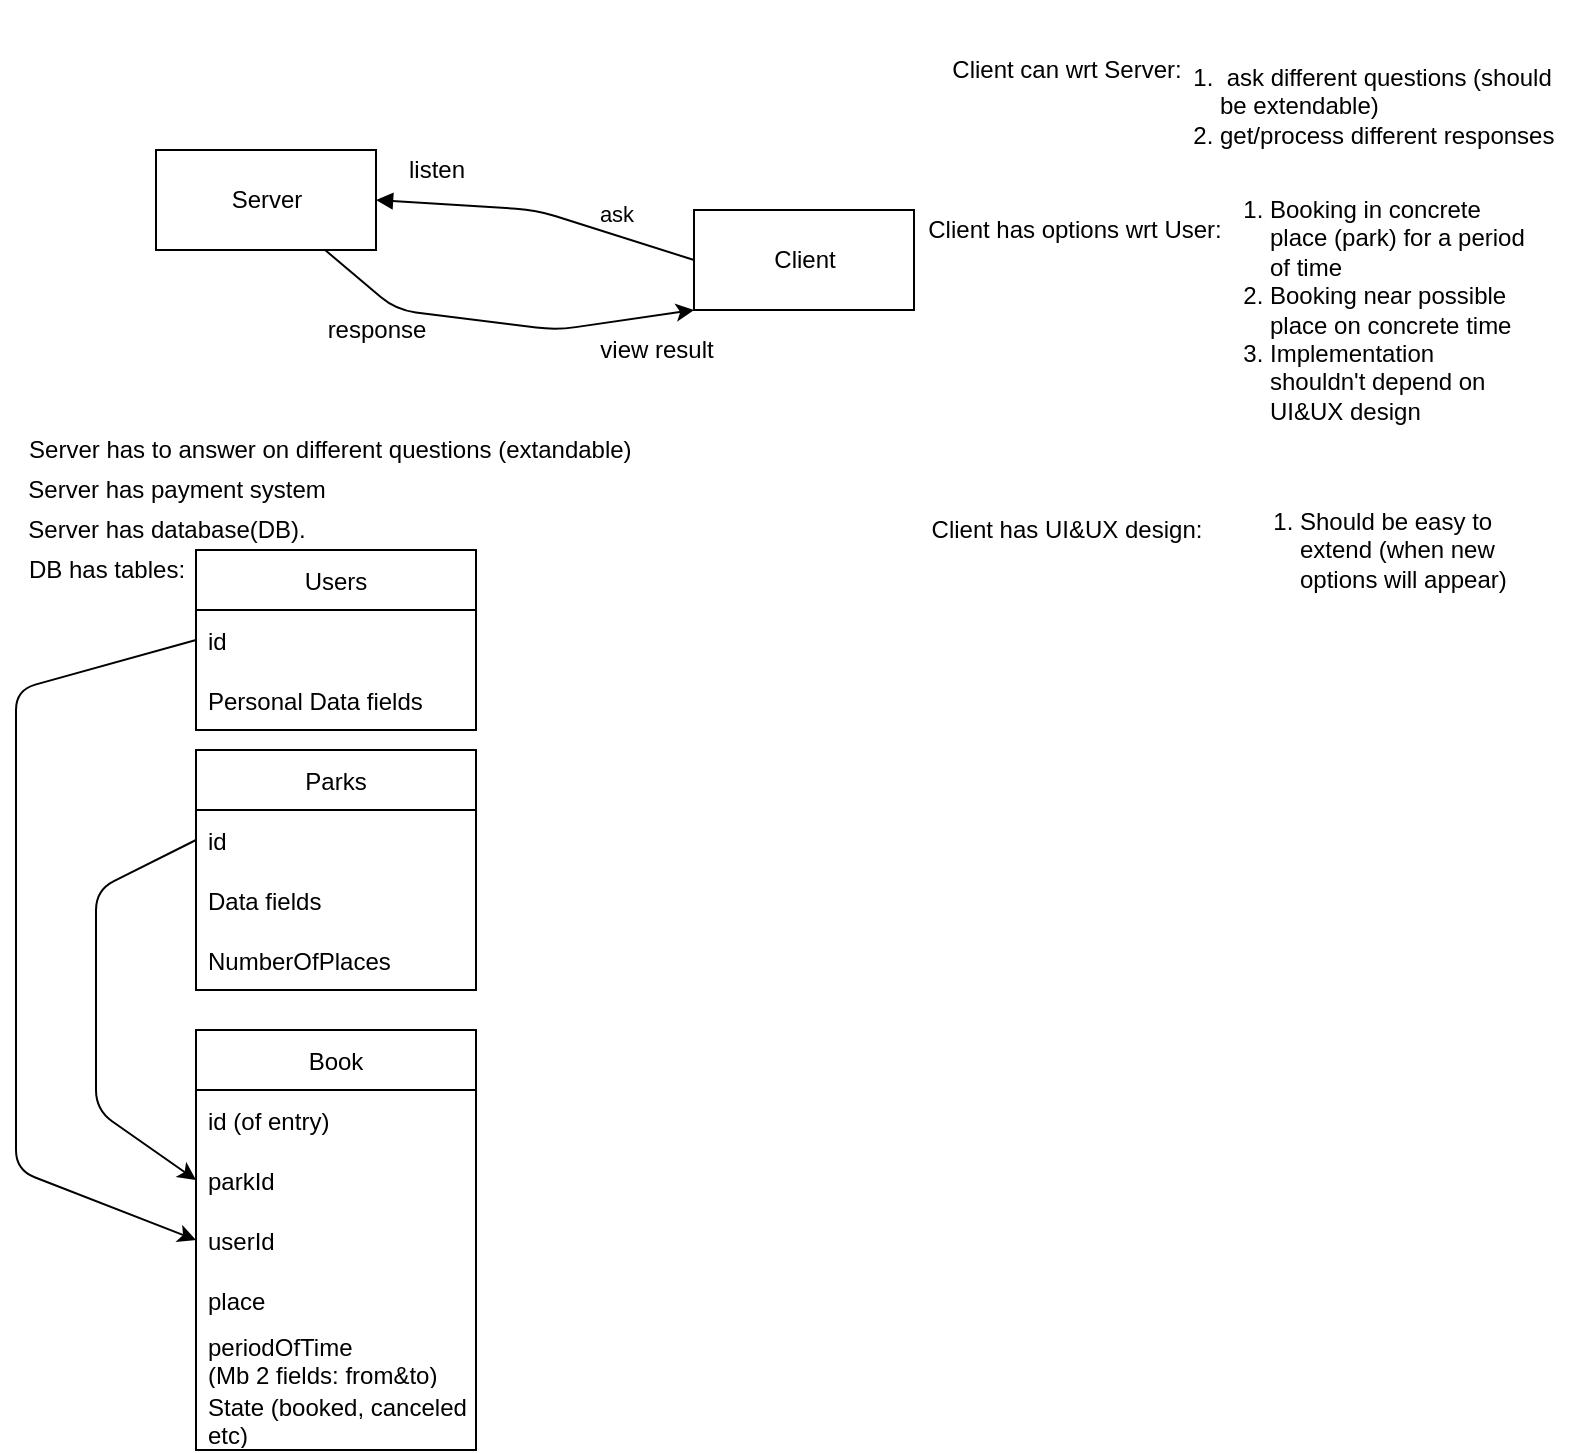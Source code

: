 <mxfile pages="3">
    <diagram id="bjuhK49nomEQ4o7J7jJd" name="General idea">
        <mxGraphModel dx="809" dy="620" grid="1" gridSize="10" guides="1" tooltips="1" connect="1" arrows="1" fold="1" page="1" pageScale="1" pageWidth="827" pageHeight="1169" math="0" shadow="0">
            <root>
                <mxCell id="0"/>
                <mxCell id="1" parent="0"/>
                <mxCell id="13" style="edgeStyle=none;html=1;entryX=0;entryY=1;entryDx=0;entryDy=0;" parent="1" source="6" target="7" edge="1">
                    <mxGeometry relative="1" as="geometry">
                        <Array as="points">
                            <mxPoint x="210" y="170"/>
                            <mxPoint x="290" y="180"/>
                        </Array>
                    </mxGeometry>
                </mxCell>
                <mxCell id="6" value="Server" style="html=1;" parent="1" vertex="1">
                    <mxGeometry x="90" y="90" width="110" height="50" as="geometry"/>
                </mxCell>
                <mxCell id="7" value="Client" style="html=1;" parent="1" vertex="1">
                    <mxGeometry x="359" y="120" width="110" height="50" as="geometry"/>
                </mxCell>
                <mxCell id="10" value="ask" style="html=1;verticalAlign=bottom;endArrow=block;entryX=1;entryY=0.5;entryDx=0;entryDy=0;exitX=0;exitY=0.5;exitDx=0;exitDy=0;" parent="1" source="7" target="6" edge="1">
                    <mxGeometry x="-0.488" y="-3" width="80" relative="1" as="geometry">
                        <mxPoint x="260" y="220" as="sourcePoint"/>
                        <mxPoint x="340" y="220" as="targetPoint"/>
                        <Array as="points">
                            <mxPoint x="280" y="120"/>
                        </Array>
                        <mxPoint y="1" as="offset"/>
                    </mxGeometry>
                </mxCell>
                <mxCell id="12" value="listen" style="text;html=1;align=center;verticalAlign=middle;resizable=0;points=[];autosize=1;strokeColor=none;fillColor=none;" parent="1" vertex="1">
                    <mxGeometry x="210" y="90" width="40" height="20" as="geometry"/>
                </mxCell>
                <mxCell id="14" value="response" style="text;html=1;align=center;verticalAlign=middle;resizable=0;points=[];autosize=1;strokeColor=none;fillColor=none;" parent="1" vertex="1">
                    <mxGeometry x="170" y="170" width="60" height="20" as="geometry"/>
                </mxCell>
                <mxCell id="15" value="view result" style="text;html=1;align=center;verticalAlign=middle;resizable=0;points=[];autosize=1;strokeColor=none;fillColor=none;" parent="1" vertex="1">
                    <mxGeometry x="305" y="180" width="70" height="20" as="geometry"/>
                </mxCell>
                <mxCell id="16" value="&lt;ol&gt;&lt;li&gt;&amp;nbsp;ask different questions (should be extendable)&lt;/li&gt;&lt;li&gt;get/process different responses&lt;/li&gt;&lt;/ol&gt;" style="text;strokeColor=none;fillColor=none;html=1;whiteSpace=wrap;verticalAlign=middle;overflow=hidden;" parent="1" vertex="1">
                    <mxGeometry x="580" y="15" width="220" height="105" as="geometry"/>
                </mxCell>
                <mxCell id="17" value="Client can wrt Server:" style="text;html=1;align=center;verticalAlign=middle;resizable=0;points=[];autosize=1;strokeColor=none;fillColor=none;" parent="1" vertex="1">
                    <mxGeometry x="480" y="40" width="130" height="20" as="geometry"/>
                </mxCell>
                <mxCell id="19" value="Client has options wrt User:" style="text;html=1;align=center;verticalAlign=middle;resizable=0;points=[];autosize=1;strokeColor=none;fillColor=none;" parent="1" vertex="1">
                    <mxGeometry x="469" y="120" width="160" height="20" as="geometry"/>
                </mxCell>
                <mxCell id="20" value="&lt;ol&gt;&lt;li&gt;Booking in concrete place (park) for a period of time&lt;/li&gt;&lt;li&gt;Booking near possible place on concrete time&lt;/li&gt;&lt;li&gt;Implementation shouldn't depend on UI&amp;amp;UX design&lt;/li&gt;&lt;/ol&gt;" style="text;strokeColor=none;fillColor=none;html=1;whiteSpace=wrap;verticalAlign=middle;overflow=hidden;" parent="1" vertex="1">
                    <mxGeometry x="605" y="90" width="170" height="160" as="geometry"/>
                </mxCell>
                <mxCell id="21" value="Client has UI&amp;amp;UX design:" style="text;html=1;align=center;verticalAlign=middle;resizable=0;points=[];autosize=1;strokeColor=none;fillColor=none;" parent="1" vertex="1">
                    <mxGeometry x="470" y="270" width="150" height="20" as="geometry"/>
                </mxCell>
                <mxCell id="22" value="&lt;ol&gt;&lt;li&gt;Should be easy to extend (when new options will appear)&lt;/li&gt;&lt;/ol&gt;" style="text;strokeColor=none;fillColor=none;html=1;whiteSpace=wrap;verticalAlign=middle;overflow=hidden;" parent="1" vertex="1">
                    <mxGeometry x="620" y="250" width="171" height="80" as="geometry"/>
                </mxCell>
                <mxCell id="23" value="Server has database(DB).&lt;br&gt;" style="text;html=1;align=center;verticalAlign=middle;resizable=0;points=[];autosize=1;strokeColor=none;fillColor=none;" parent="1" vertex="1">
                    <mxGeometry x="20" y="270" width="150" height="20" as="geometry"/>
                </mxCell>
                <mxCell id="24" value="Server has to answer on different questions (extandable)&amp;nbsp;&amp;nbsp;" style="text;html=1;align=center;verticalAlign=middle;resizable=0;points=[];autosize=1;strokeColor=none;fillColor=none;" parent="1" vertex="1">
                    <mxGeometry x="20" y="230" width="320" height="20" as="geometry"/>
                </mxCell>
                <mxCell id="26" value="DB has tables:" style="text;html=1;align=center;verticalAlign=middle;resizable=0;points=[];autosize=1;strokeColor=none;fillColor=none;" parent="1" vertex="1">
                    <mxGeometry x="20" y="290" width="90" height="20" as="geometry"/>
                </mxCell>
                <mxCell id="27" value="Users" style="swimlane;fontStyle=0;childLayout=stackLayout;horizontal=1;startSize=30;horizontalStack=0;resizeParent=1;resizeParentMax=0;resizeLast=0;collapsible=1;marginBottom=0;" parent="1" vertex="1">
                    <mxGeometry x="110" y="290" width="140" height="90" as="geometry">
                        <mxRectangle x="110" y="290" width="50" height="30" as="alternateBounds"/>
                    </mxGeometry>
                </mxCell>
                <mxCell id="28" value="id" style="text;strokeColor=none;fillColor=none;align=left;verticalAlign=middle;spacingLeft=4;spacingRight=4;overflow=hidden;points=[[0,0.5],[1,0.5]];portConstraint=eastwest;rotatable=0;" parent="27" vertex="1">
                    <mxGeometry y="30" width="140" height="30" as="geometry"/>
                </mxCell>
                <mxCell id="29" value="Personal Data fields" style="text;strokeColor=none;fillColor=none;align=left;verticalAlign=middle;spacingLeft=4;spacingRight=4;overflow=hidden;points=[[0,0.5],[1,0.5]];portConstraint=eastwest;rotatable=0;" parent="27" vertex="1">
                    <mxGeometry y="60" width="140" height="30" as="geometry"/>
                </mxCell>
                <mxCell id="31" value="Parks" style="swimlane;fontStyle=0;childLayout=stackLayout;horizontal=1;startSize=30;horizontalStack=0;resizeParent=1;resizeParentMax=0;resizeLast=0;collapsible=1;marginBottom=0;" parent="1" vertex="1">
                    <mxGeometry x="110" y="390" width="140" height="120" as="geometry">
                        <mxRectangle x="110" y="390" width="50" height="30" as="alternateBounds"/>
                    </mxGeometry>
                </mxCell>
                <mxCell id="32" value="id" style="text;strokeColor=none;fillColor=none;align=left;verticalAlign=middle;spacingLeft=4;spacingRight=4;overflow=hidden;points=[[0,0.5],[1,0.5]];portConstraint=eastwest;rotatable=0;" parent="31" vertex="1">
                    <mxGeometry y="30" width="140" height="30" as="geometry"/>
                </mxCell>
                <mxCell id="33" value="Data fields" style="text;strokeColor=none;fillColor=none;align=left;verticalAlign=middle;spacingLeft=4;spacingRight=4;overflow=hidden;points=[[0,0.5],[1,0.5]];portConstraint=eastwest;rotatable=0;" parent="31" vertex="1">
                    <mxGeometry y="60" width="140" height="30" as="geometry"/>
                </mxCell>
                <mxCell id="34" value="NumberOfPlaces" style="text;strokeColor=none;fillColor=none;align=left;verticalAlign=middle;spacingLeft=4;spacingRight=4;overflow=hidden;points=[[0,0.5],[1,0.5]];portConstraint=eastwest;rotatable=0;" parent="31" vertex="1">
                    <mxGeometry y="90" width="140" height="30" as="geometry"/>
                </mxCell>
                <mxCell id="35" value="Book" style="swimlane;fontStyle=0;childLayout=stackLayout;horizontal=1;startSize=30;horizontalStack=0;resizeParent=1;resizeParentMax=0;resizeLast=0;collapsible=1;marginBottom=0;" parent="1" vertex="1">
                    <mxGeometry x="110" y="530" width="140" height="210" as="geometry">
                        <mxRectangle x="110" y="530" width="60" height="30" as="alternateBounds"/>
                    </mxGeometry>
                </mxCell>
                <mxCell id="36" value="id (of entry)" style="text;strokeColor=none;fillColor=none;align=left;verticalAlign=middle;spacingLeft=4;spacingRight=4;overflow=hidden;points=[[0,0.5],[1,0.5]];portConstraint=eastwest;rotatable=0;" parent="35" vertex="1">
                    <mxGeometry y="30" width="140" height="30" as="geometry"/>
                </mxCell>
                <mxCell id="37" value="parkId" style="text;strokeColor=none;fillColor=none;align=left;verticalAlign=middle;spacingLeft=4;spacingRight=4;overflow=hidden;points=[[0,0.5],[1,0.5]];portConstraint=eastwest;rotatable=0;" parent="35" vertex="1">
                    <mxGeometry y="60" width="140" height="30" as="geometry"/>
                </mxCell>
                <mxCell id="38" value="userId" style="text;strokeColor=none;fillColor=none;align=left;verticalAlign=middle;spacingLeft=4;spacingRight=4;overflow=hidden;points=[[0,0.5],[1,0.5]];portConstraint=eastwest;rotatable=0;" parent="35" vertex="1">
                    <mxGeometry y="90" width="140" height="30" as="geometry"/>
                </mxCell>
                <mxCell id="40" value="place" style="text;strokeColor=none;fillColor=none;align=left;verticalAlign=middle;spacingLeft=4;spacingRight=4;overflow=hidden;points=[[0,0.5],[1,0.5]];portConstraint=eastwest;rotatable=0;" parent="35" vertex="1">
                    <mxGeometry y="120" width="140" height="30" as="geometry"/>
                </mxCell>
                <mxCell id="39" value="periodOfTime &#10;(Mb 2 fields: from&amp;to)" style="text;strokeColor=none;fillColor=none;align=left;verticalAlign=middle;spacingLeft=4;spacingRight=4;overflow=hidden;points=[[0,0.5],[1,0.5]];portConstraint=eastwest;rotatable=0;" parent="35" vertex="1">
                    <mxGeometry y="150" width="140" height="30" as="geometry"/>
                </mxCell>
                <mxCell id="44" value="State (booked, canceled, &#10;etc)" style="text;strokeColor=none;fillColor=none;align=left;verticalAlign=middle;spacingLeft=4;spacingRight=4;overflow=hidden;points=[[0,0.5],[1,0.5]];portConstraint=eastwest;rotatable=0;" parent="35" vertex="1">
                    <mxGeometry y="180" width="140" height="30" as="geometry"/>
                </mxCell>
                <mxCell id="42" style="edgeStyle=none;html=1;exitX=0;exitY=0.5;exitDx=0;exitDy=0;entryX=0;entryY=0.5;entryDx=0;entryDy=0;" parent="1" source="28" target="38" edge="1">
                    <mxGeometry relative="1" as="geometry">
                        <Array as="points">
                            <mxPoint x="20" y="360"/>
                            <mxPoint x="20" y="490"/>
                            <mxPoint x="20" y="600"/>
                        </Array>
                    </mxGeometry>
                </mxCell>
                <mxCell id="43" style="edgeStyle=none;html=1;exitX=0;exitY=0.5;exitDx=0;exitDy=0;entryX=0;entryY=0.5;entryDx=0;entryDy=0;" parent="1" source="32" target="37" edge="1">
                    <mxGeometry relative="1" as="geometry">
                        <Array as="points">
                            <mxPoint x="60" y="460"/>
                            <mxPoint x="60" y="520"/>
                            <mxPoint x="60" y="570"/>
                        </Array>
                    </mxGeometry>
                </mxCell>
                <mxCell id="45" value="Server has payment system" style="text;html=1;align=center;verticalAlign=middle;resizable=0;points=[];autosize=1;strokeColor=none;fillColor=none;" parent="1" vertex="1">
                    <mxGeometry x="20" y="250" width="160" height="20" as="geometry"/>
                </mxCell>
            </root>
        </mxGraphModel>
    </diagram>
    <diagram id="yBnBrmk_bonqYpMfQsmR" name="Server Side(SS)">
        <mxGraphModel dx="1636" dy="620" grid="1" gridSize="10" guides="1" tooltips="1" connect="1" arrows="1" fold="1" page="1" pageScale="1" pageWidth="827" pageHeight="1169" math="0" shadow="0">
            <root>
                <mxCell id="5bTANcbAOrJjYgDnPhfA-0"/>
                <mxCell id="5bTANcbAOrJjYgDnPhfA-1" parent="5bTANcbAOrJjYgDnPhfA-0"/>
                <mxCell id="mcu1ec-O4OlTtg6M_j-f-2" style="edgeStyle=none;html=1;exitX=0.5;exitY=0;exitDx=0;exitDy=0;entryX=1.004;entryY=0.393;entryDx=0;entryDy=0;endArrow=diamondThin;endFill=0;endSize=12;entryPerimeter=0;" parent="5bTANcbAOrJjYgDnPhfA-1" source="5bTANcbAOrJjYgDnPhfA-10" target="mcu1ec-O4OlTtg6M_j-f-1" edge="1">
                    <mxGeometry relative="1" as="geometry">
                        <Array as="points">
                            <mxPoint x="133" y="85"/>
                            <mxPoint x="23" y="85"/>
                        </Array>
                    </mxGeometry>
                </mxCell>
                <mxCell id="5bTANcbAOrJjYgDnPhfA-10" value="Server" style="swimlane;fontStyle=1;align=center;verticalAlign=top;childLayout=stackLayout;horizontal=1;startSize=26;horizontalStack=0;resizeParent=1;resizeParentMax=0;resizeLast=0;collapsible=1;marginBottom=0;" parent="5bTANcbAOrJjYgDnPhfA-1" vertex="1">
                    <mxGeometry x="43" y="115" width="340" height="138" as="geometry"/>
                </mxCell>
                <mxCell id="5bTANcbAOrJjYgDnPhfA-11" value="..." style="text;strokeColor=none;fillColor=none;align=left;verticalAlign=top;spacingLeft=4;spacingRight=4;overflow=hidden;rotatable=0;points=[[0,0.5],[1,0.5]];portConstraint=eastwest;" parent="5bTANcbAOrJjYgDnPhfA-10" vertex="1">
                    <mxGeometry y="26" width="340" height="26" as="geometry"/>
                </mxCell>
                <mxCell id="5bTANcbAOrJjYgDnPhfA-12" value="" style="line;strokeWidth=1;fillColor=none;align=left;verticalAlign=middle;spacingTop=-1;spacingLeft=3;spacingRight=3;rotatable=0;labelPosition=right;points=[];portConstraint=eastwest;" parent="5bTANcbAOrJjYgDnPhfA-10" vertex="1">
                    <mxGeometry y="52" width="340" height="8" as="geometry"/>
                </mxCell>
                <mxCell id="5bTANcbAOrJjYgDnPhfA-13" value="+ listen(port:int): Stream" style="text;strokeColor=none;fillColor=none;align=left;verticalAlign=top;spacingLeft=4;spacingRight=4;overflow=hidden;rotatable=0;points=[[0,0.5],[1,0.5]];portConstraint=eastwest;" parent="5bTANcbAOrJjYgDnPhfA-10" vertex="1">
                    <mxGeometry y="60" width="340" height="26" as="geometry"/>
                </mxCell>
                <mxCell id="5S6iZ6n_4VDjYHSHd_y0-3" value="+ parse(s:Stream, qt:QuestionType, data:Object): void" style="text;strokeColor=none;fillColor=none;align=left;verticalAlign=top;spacingLeft=4;spacingRight=4;overflow=hidden;rotatable=0;points=[[0,0.5],[1,0.5]];portConstraint=eastwest;" parent="5bTANcbAOrJjYgDnPhfA-10" vertex="1">
                    <mxGeometry y="86" width="340" height="26" as="geometry"/>
                </mxCell>
                <mxCell id="5S6iZ6n_4VDjYHSHd_y0-2" value="+ resposnse(qt, data): void" style="text;strokeColor=none;fillColor=none;align=left;verticalAlign=top;spacingLeft=4;spacingRight=4;overflow=hidden;rotatable=0;points=[[0,0.5],[1,0.5]];portConstraint=eastwest;" parent="5bTANcbAOrJjYgDnPhfA-10" vertex="1">
                    <mxGeometry y="112" width="340" height="26" as="geometry"/>
                </mxCell>
                <mxCell id="5S6iZ6n_4VDjYHSHd_y0-4" value="Idea: 1) server listen port and return stream to a user&lt;br&gt;2) user &quot;ask question&quot;. Kinda &quot;is there a place?&quot; with data: &quot;there&quot;&lt;br&gt;3) Stream - is a raw data. Parser will make qt and data&lt;br&gt;3) server responses. And answer1-N decorates this response wrt to QuestionType&lt;br&gt;4) response() is sending response&lt;br&gt;5) answerK() is about real actions server does" style="text;html=1;align=center;verticalAlign=middle;resizable=0;points=[];autosize=1;strokeColor=none;fillColor=none;" parent="5bTANcbAOrJjYgDnPhfA-1" vertex="1">
                    <mxGeometry x="-417" y="115" width="450" height="90" as="geometry"/>
                </mxCell>
                <mxCell id="CjcQb9bwsR2DWiSzoBPh-0" value="&lt;p style=&quot;margin: 0px ; margin-top: 4px ; text-align: center&quot;&gt;&lt;i&gt;&amp;lt;&amp;lt;Interface&amp;gt;&amp;gt;&lt;/i&gt;&lt;br&gt;&lt;b&gt;Response&lt;/b&gt;&lt;/p&gt;&lt;hr size=&quot;1&quot;&gt;&lt;p style=&quot;margin: 0px ; margin-left: 4px&quot;&gt;...&lt;/p&gt;&lt;hr size=&quot;1&quot;&gt;&lt;p style=&quot;margin: 0px ; margin-left: 4px&quot;&gt;+ message(): String&lt;/p&gt;" style="verticalAlign=top;align=left;overflow=fill;fontSize=12;fontFamily=Helvetica;html=1;" parent="5bTANcbAOrJjYgDnPhfA-1" vertex="1">
                    <mxGeometry x="503" y="118" width="190" height="107" as="geometry"/>
                </mxCell>
                <mxCell id="CjcQb9bwsR2DWiSzoBPh-6" style="edgeStyle=none;html=1;entryX=0.5;entryY=1;entryDx=0;entryDy=0;dashed=1;exitX=0.5;exitY=0;exitDx=0;exitDy=0;endArrow=block;endFill=0;endSize=12;" parent="5bTANcbAOrJjYgDnPhfA-1" source="CjcQb9bwsR2DWiSzoBPh-5" target="CjcQb9bwsR2DWiSzoBPh-0" edge="1">
                    <mxGeometry relative="1" as="geometry">
                        <mxPoint x="713" y="315" as="sourcePoint"/>
                    </mxGeometry>
                </mxCell>
                <mxCell id="CjcQb9bwsR2DWiSzoBPh-5" value="&lt;p style=&quot;margin: 0px ; margin-top: 4px ; text-align: center&quot;&gt;&lt;b&gt;GoodResponse&lt;/b&gt;&lt;/p&gt;&lt;hr size=&quot;1&quot;&gt;&lt;p style=&quot;margin: 0px ; margin-left: 4px&quot;&gt;...&lt;/p&gt;&lt;p style=&quot;margin: 0px ; margin-left: 4px&quot;&gt;- R: Response&lt;/p&gt;&lt;hr size=&quot;1&quot;&gt;&lt;p style=&quot;margin: 0px ; margin-left: 4px&quot;&gt;+ message(): String&lt;/p&gt;&lt;p style=&quot;margin: 0px ; margin-left: 4px&quot;&gt;- goodSend()&lt;/p&gt;" style="verticalAlign=top;align=left;overflow=fill;fontSize=12;fontFamily=Helvetica;html=1;" parent="5bTANcbAOrJjYgDnPhfA-1" vertex="1">
                    <mxGeometry x="443" y="305" width="160" height="120" as="geometry"/>
                </mxCell>
                <mxCell id="CjcQb9bwsR2DWiSzoBPh-9" style="edgeStyle=none;html=1;exitX=0.5;exitY=0;exitDx=0;exitDy=0;entryX=0.5;entryY=1;entryDx=0;entryDy=0;dashed=1;endArrow=block;endFill=0;endSize=12;" parent="5bTANcbAOrJjYgDnPhfA-1" source="CjcQb9bwsR2DWiSzoBPh-8" target="CjcQb9bwsR2DWiSzoBPh-0" edge="1">
                    <mxGeometry relative="1" as="geometry"/>
                </mxCell>
                <mxCell id="CjcQb9bwsR2DWiSzoBPh-8" value="&lt;p style=&quot;margin: 0px ; margin-top: 4px ; text-align: center&quot;&gt;&lt;b&gt;BadResponse&lt;/b&gt;&lt;/p&gt;&lt;hr size=&quot;1&quot;&gt;&lt;p style=&quot;margin: 0px ; margin-left: 4px&quot;&gt;...&lt;/p&gt;&lt;p style=&quot;margin: 0px ; margin-left: 4px&quot;&gt;- R: Response&lt;/p&gt;&lt;hr size=&quot;1&quot;&gt;&lt;p style=&quot;margin: 0px ; margin-left: 4px&quot;&gt;+ message(): String&lt;/p&gt;&lt;p style=&quot;margin: 0px ; margin-left: 4px&quot;&gt;- badSend()&lt;/p&gt;" style="verticalAlign=top;align=left;overflow=fill;fontSize=12;fontFamily=Helvetica;html=1;" parent="5bTANcbAOrJjYgDnPhfA-1" vertex="1">
                    <mxGeometry x="273" y="305" width="160" height="120" as="geometry"/>
                </mxCell>
                <mxCell id="mcu1ec-O4OlTtg6M_j-f-3" style="edgeStyle=none;html=1;exitX=0;exitY=0.5;exitDx=0;exitDy=0;endArrow=diamondThin;endFill=0;endSize=12;" parent="5bTANcbAOrJjYgDnPhfA-1" source="CjcQb9bwsR2DWiSzoBPh-23" edge="1">
                    <mxGeometry relative="1" as="geometry">
                        <mxPoint x="-117" y="375.429" as="targetPoint"/>
                    </mxGeometry>
                </mxCell>
                <mxCell id="CjcQb9bwsR2DWiSzoBPh-23" value="&lt;p style=&quot;margin: 0px ; margin-top: 4px ; text-align: center&quot;&gt;&lt;b&gt;Database&lt;/b&gt;&lt;/p&gt;&lt;hr size=&quot;1&quot;&gt;&lt;p style=&quot;margin: 0px ; margin-left: 4px&quot;&gt;- connection&lt;/p&gt;&lt;hr size=&quot;1&quot;&gt;&lt;p style=&quot;margin: 0px ; margin-left: 4px&quot;&gt;+ DataBase(connection:string)&lt;/p&gt;&lt;p style=&quot;margin: 0px ; margin-left: 4px&quot;&gt;+ create()&lt;/p&gt;&lt;p style=&quot;margin: 0px ; margin-left: 4px&quot;&gt;+ read()&lt;/p&gt;&lt;p style=&quot;margin: 0px ; margin-left: 4px&quot;&gt;+ update()&lt;/p&gt;&lt;p style=&quot;margin: 0px ; margin-left: 4px&quot;&gt;+ delete()&amp;nbsp;&lt;/p&gt;&lt;p style=&quot;margin: 0px ; margin-left: 4px&quot;&gt;&lt;br&gt;&lt;/p&gt;" style="verticalAlign=top;align=left;overflow=fill;fontSize=12;fontFamily=Helvetica;html=1;" parent="5bTANcbAOrJjYgDnPhfA-1" vertex="1">
                    <mxGeometry x="43" y="305" width="190" height="140" as="geometry"/>
                </mxCell>
                <mxCell id="CjcQb9bwsR2DWiSzoBPh-12" style="edgeStyle=none;html=1;exitX=0.5;exitY=0;exitDx=0;exitDy=0;dashed=1;endArrow=block;endFill=0;endSize=12;" parent="5bTANcbAOrJjYgDnPhfA-1" source="CjcQb9bwsR2DWiSzoBPh-10" edge="1">
                    <mxGeometry relative="1" as="geometry">
                        <mxPoint x="603" y="225" as="targetPoint"/>
                    </mxGeometry>
                </mxCell>
                <mxCell id="CjcQb9bwsR2DWiSzoBPh-10" value="&lt;p style=&quot;margin: 0px ; margin-top: 4px ; text-align: center&quot;&gt;&lt;b&gt;ResponseAnswer1&lt;/b&gt;&lt;/p&gt;&lt;hr size=&quot;1&quot;&gt;&lt;p style=&quot;margin: 0px ; margin-left: 4px&quot;&gt;...&lt;/p&gt;&lt;p style=&quot;margin: 0px ; margin-left: 4px&quot;&gt;- R: Response&lt;/p&gt;&lt;hr size=&quot;1&quot;&gt;&lt;p style=&quot;margin: 0px ; margin-left: 4px&quot;&gt;+ message(): String&lt;/p&gt;&lt;p style=&quot;margin: 0px ; margin-left: 4px&quot;&gt;- answer1()&lt;/p&gt;" style="verticalAlign=top;align=left;overflow=fill;fontSize=12;fontFamily=Helvetica;html=1;" parent="5bTANcbAOrJjYgDnPhfA-1" vertex="1">
                    <mxGeometry x="613" y="305" width="160" height="120" as="geometry"/>
                </mxCell>
                <mxCell id="CjcQb9bwsR2DWiSzoBPh-27" value="" style="endArrow=none;endFill=0;endSize=12;html=1;entryX=0.5;entryY=0;entryDx=0;entryDy=0;exitX=1;exitY=0.5;exitDx=0;exitDy=0;startArrow=diamondThin;startFill=0;startSize=12;" parent="5bTANcbAOrJjYgDnPhfA-1" source="5S6iZ6n_4VDjYHSHd_y0-2" target="CjcQb9bwsR2DWiSzoBPh-0" edge="1">
                    <mxGeometry width="160" relative="1" as="geometry">
                        <mxPoint x="243" y="315" as="sourcePoint"/>
                        <mxPoint x="403" y="315" as="targetPoint"/>
                        <Array as="points">
                            <mxPoint x="443" y="95"/>
                            <mxPoint x="543" y="95"/>
                        </Array>
                    </mxGeometry>
                </mxCell>
                <mxCell id="mcu1ec-O4OlTtg6M_j-f-4" style="edgeStyle=none;html=1;exitX=0;exitY=0.5;exitDx=0;exitDy=0;entryX=1;entryY=0.5;entryDx=0;entryDy=0;endArrow=diamondThin;endFill=0;endSize=12;" parent="5bTANcbAOrJjYgDnPhfA-1" source="mcu1ec-O4OlTtg6M_j-f-0" target="mcu1ec-O4OlTtg6M_j-f-1" edge="1">
                    <mxGeometry relative="1" as="geometry"/>
                </mxCell>
                <mxCell id="mcu1ec-O4OlTtg6M_j-f-0" value="&lt;p style=&quot;margin: 0px ; margin-top: 4px ; text-align: center&quot;&gt;&lt;b&gt;PaymentSystem&lt;/b&gt;&lt;/p&gt;&lt;hr size=&quot;1&quot;&gt;&lt;p style=&quot;margin: 0px ; margin-left: 4px&quot;&gt;...&lt;/p&gt;&lt;hr size=&quot;1&quot;&gt;&lt;p style=&quot;margin: 0px ; margin-left: 4px&quot;&gt;+ createTransaction()&lt;/p&gt;" style="verticalAlign=top;align=left;overflow=fill;fontSize=12;fontFamily=Helvetica;html=1;" parent="5bTANcbAOrJjYgDnPhfA-1" vertex="1">
                    <mxGeometry x="43" y="495" width="160" height="90" as="geometry"/>
                </mxCell>
                <mxCell id="mcu1ec-O4OlTtg6M_j-f-1" value="&lt;p style=&quot;margin: 0px ; margin-top: 4px ; text-align: center&quot;&gt;&lt;b&gt;App&lt;/b&gt;&lt;/p&gt;&lt;hr size=&quot;1&quot;&gt;&lt;p style=&quot;margin: 0px ; margin-left: 4px&quot;&gt;...&lt;/p&gt;&lt;hr size=&quot;1&quot;&gt;&lt;p style=&quot;margin: 0px ; margin-left: 4px&quot;&gt;+ Main()&lt;/p&gt;" style="verticalAlign=top;align=left;overflow=fill;fontSize=12;fontFamily=Helvetica;html=1;" parent="5bTANcbAOrJjYgDnPhfA-1" vertex="1">
                    <mxGeometry x="-277" y="335" width="160" height="90" as="geometry"/>
                </mxCell>
                <mxCell id="mcu1ec-O4OlTtg6M_j-f-5" value="Problems:&lt;br&gt;1) answer is action server does&lt;br&gt;response is message to client server does after answer&lt;br&gt;How to choose response? (if - is too static and modifing-based solution)" style="text;html=1;align=center;verticalAlign=middle;resizable=0;points=[];autosize=1;strokeColor=none;fillColor=none;" parent="5bTANcbAOrJjYgDnPhfA-1" vertex="1">
                    <mxGeometry x="-810" y="118" width="400" height="60" as="geometry"/>
                </mxCell>
                <mxCell id="L5IwCs738JXeaPO_6sEX-0" value="Solution:&lt;br&gt;Append bind(QuestionType, Response) method, which&lt;br&gt;implemented through the map" style="text;html=1;align=center;verticalAlign=middle;resizable=0;points=[];autosize=1;strokeColor=none;fillColor=none;" parent="5bTANcbAOrJjYgDnPhfA-1" vertex="1">
                    <mxGeometry x="-760" y="175" width="310" height="50" as="geometry"/>
                </mxCell>
            </root>
        </mxGraphModel>
    </diagram>
    <diagram id="gvZONIwogf9OvjZ0AM0-" name="Client Side(CS)">
        <mxGraphModel dx="809" dy="620" grid="0" gridSize="10" guides="1" tooltips="1" connect="1" arrows="1" fold="1" page="1" pageScale="1" pageWidth="827" pageHeight="1169" math="0" shadow="0">
            <root>
                <mxCell id="NKLAca50PaLV1sn8AeHg-0"/>
                <mxCell id="NKLAca50PaLV1sn8AeHg-1" parent="NKLAca50PaLV1sn8AeHg-0"/>
                <mxCell id="ZFAO2SutPGz2Yd-Hw8zg-11" style="edgeStyle=none;html=1;exitX=0;exitY=0;exitDx=0;exitDy=0;endArrow=classic;endFill=1;endSize=6;entryX=0.5;entryY=1;entryDx=0;entryDy=0;startArrow=classic;startFill=1;" parent="NKLAca50PaLV1sn8AeHg-1" source="ZFAO2SutPGz2Yd-Hw8zg-1" target="ZFAO2SutPGz2Yd-Hw8zg-4" edge="1">
                    <mxGeometry relative="1" as="geometry">
                        <mxPoint x="144" y="320" as="targetPoint"/>
                    </mxGeometry>
                </mxCell>
                <mxCell id="ZFAO2SutPGz2Yd-Hw8zg-12" style="edgeStyle=none;html=1;exitX=0;exitY=0;exitDx=0;exitDy=0;entryX=0.5;entryY=1;entryDx=0;entryDy=0;startArrow=classic;startFill=1;endArrow=classic;endFill=1;endSize=6;" parent="NKLAca50PaLV1sn8AeHg-1" source="ZFAO2SutPGz2Yd-Hw8zg-1" target="ZFAO2SutPGz2Yd-Hw8zg-5" edge="1">
                    <mxGeometry relative="1" as="geometry"/>
                </mxCell>
                <mxCell id="ZFAO2SutPGz2Yd-Hw8zg-14" style="edgeStyle=none;html=1;exitX=0.5;exitY=1;exitDx=0;exitDy=0;entryX=0.5;entryY=0;entryDx=0;entryDy=0;startArrow=classic;startFill=1;endArrow=classic;endFill=1;endSize=6;" parent="NKLAca50PaLV1sn8AeHg-1" source="ZFAO2SutPGz2Yd-Hw8zg-1" target="ZFAO2SutPGz2Yd-Hw8zg-6" edge="1">
                    <mxGeometry relative="1" as="geometry"/>
                </mxCell>
                <mxCell id="ZFAO2SutPGz2Yd-Hw8zg-15" style="edgeStyle=none;html=1;exitX=1;exitY=0.5;exitDx=0;exitDy=0;entryX=0;entryY=0.5;entryDx=0;entryDy=0;startArrow=classic;startFill=1;endArrow=classic;endFill=1;endSize=6;" parent="NKLAca50PaLV1sn8AeHg-1" source="ZFAO2SutPGz2Yd-Hw8zg-1" target="ZFAO2SutPGz2Yd-Hw8zg-8" edge="1">
                    <mxGeometry relative="1" as="geometry"/>
                </mxCell>
                <mxCell id="ZFAO2SutPGz2Yd-Hw8zg-25" style="edgeStyle=none;html=1;exitX=0.5;exitY=0;exitDx=0;exitDy=0;entryX=0.5;entryY=1;entryDx=0;entryDy=0;startArrow=classic;startFill=1;endArrow=classic;endFill=1;endSize=6;" parent="NKLAca50PaLV1sn8AeHg-1" source="ZFAO2SutPGz2Yd-Hw8zg-1" target="ZFAO2SutPGz2Yd-Hw8zg-10" edge="1">
                    <mxGeometry relative="1" as="geometry"/>
                </mxCell>
                <mxCell id="ZFAO2SutPGz2Yd-Hw8zg-1" value="Start" style="ellipse;whiteSpace=wrap;html=1;aspect=fixed;" parent="NKLAca50PaLV1sn8AeHg-1" vertex="1">
                    <mxGeometry x="368" y="370" width="80" height="80" as="geometry"/>
                </mxCell>
                <mxCell id="ZFAO2SutPGz2Yd-Hw8zg-13" style="edgeStyle=none;html=1;exitX=1;exitY=0.5;exitDx=0;exitDy=0;entryX=0;entryY=0.5;entryDx=0;entryDy=0;startArrow=classic;startFill=1;endArrow=classic;endFill=1;endSize=6;" parent="NKLAca50PaLV1sn8AeHg-1" source="ZFAO2SutPGz2Yd-Hw8zg-4" target="ZFAO2SutPGz2Yd-Hw8zg-5" edge="1">
                    <mxGeometry relative="1" as="geometry"/>
                </mxCell>
                <mxCell id="ZFAO2SutPGz2Yd-Hw8zg-4" value="Log in" style="ellipse;whiteSpace=wrap;html=1;aspect=fixed;" parent="NKLAca50PaLV1sn8AeHg-1" vertex="1">
                    <mxGeometry x="44" y="170" width="80" height="80" as="geometry"/>
                </mxCell>
                <mxCell id="ZFAO2SutPGz2Yd-Hw8zg-5" value="Sign in" style="ellipse;whiteSpace=wrap;html=1;aspect=fixed;" parent="NKLAca50PaLV1sn8AeHg-1" vertex="1">
                    <mxGeometry x="164" y="170" width="80" height="80" as="geometry"/>
                </mxCell>
                <mxCell id="ZFAO2SutPGz2Yd-Hw8zg-19" style="edgeStyle=none;html=1;exitX=1;exitY=0.5;exitDx=0;exitDy=0;entryX=0;entryY=0.5;entryDx=0;entryDy=0;startArrow=classic;startFill=1;endArrow=classic;endFill=1;endSize=6;" parent="NKLAca50PaLV1sn8AeHg-1" source="ZFAO2SutPGz2Yd-Hw8zg-6" target="ZFAO2SutPGz2Yd-Hw8zg-7" edge="1">
                    <mxGeometry relative="1" as="geometry"/>
                </mxCell>
                <mxCell id="ZFAO2SutPGz2Yd-Hw8zg-6" value="Map" style="ellipse;whiteSpace=wrap;html=1;aspect=fixed;" parent="NKLAca50PaLV1sn8AeHg-1" vertex="1">
                    <mxGeometry x="368" y="550" width="80" height="80" as="geometry"/>
                </mxCell>
                <mxCell id="ZFAO2SutPGz2Yd-Hw8zg-21" style="edgeStyle=none;html=1;exitX=1;exitY=0.5;exitDx=0;exitDy=0;entryX=0;entryY=0.5;entryDx=0;entryDy=0;startArrow=classic;startFill=1;endArrow=classic;endFill=1;endSize=6;" parent="NKLAca50PaLV1sn8AeHg-1" source="ZFAO2SutPGz2Yd-Hw8zg-7" target="ZFAO2SutPGz2Yd-Hw8zg-20" edge="1">
                    <mxGeometry relative="1" as="geometry"/>
                </mxCell>
                <mxCell id="ZFAO2SutPGz2Yd-Hw8zg-7" value="Concrete park" style="ellipse;whiteSpace=wrap;html=1;aspect=fixed;" parent="NKLAca50PaLV1sn8AeHg-1" vertex="1">
                    <mxGeometry x="494" y="550" width="80" height="80" as="geometry"/>
                </mxCell>
                <mxCell id="ZFAO2SutPGz2Yd-Hw8zg-20" value="Book" style="ellipse;whiteSpace=wrap;html=1;aspect=fixed;" parent="NKLAca50PaLV1sn8AeHg-1" vertex="1">
                    <mxGeometry x="614" y="550" width="80" height="80" as="geometry"/>
                </mxCell>
                <mxCell id="ZFAO2SutPGz2Yd-Hw8zg-2" value="States of App&lt;br&gt;" style="text;html=1;align=center;verticalAlign=middle;resizable=0;points=[];autosize=1;strokeColor=none;fillColor=none;" parent="NKLAca50PaLV1sn8AeHg-1" vertex="1">
                    <mxGeometry x="363" y="130" width="90" height="20" as="geometry"/>
                </mxCell>
                <mxCell id="ZFAO2SutPGz2Yd-Hw8zg-26" style="edgeStyle=none;html=1;exitX=1;exitY=1;exitDx=0;exitDy=0;startArrow=classic;startFill=1;endArrow=classic;endFill=1;endSize=6;" parent="NKLAca50PaLV1sn8AeHg-1" source="ZFAO2SutPGz2Yd-Hw8zg-8" target="ZFAO2SutPGz2Yd-Hw8zg-20" edge="1">
                    <mxGeometry relative="1" as="geometry"/>
                </mxCell>
                <mxCell id="ZFAO2SutPGz2Yd-Hw8zg-8" value="Suggestions" style="ellipse;whiteSpace=wrap;html=1;aspect=fixed;" parent="NKLAca50PaLV1sn8AeHg-1" vertex="1">
                    <mxGeometry x="504" y="370" width="80" height="80" as="geometry"/>
                </mxCell>
                <mxCell id="ZFAO2SutPGz2Yd-Hw8zg-10" value="My Booking" style="ellipse;whiteSpace=wrap;html=1;aspect=fixed;" parent="NKLAca50PaLV1sn8AeHg-1" vertex="1">
                    <mxGeometry x="368" y="170" width="80" height="80" as="geometry"/>
                </mxCell>
                <mxCell id="ZFAO2SutPGz2Yd-Hw8zg-16" value="Choosing place in first order" style="text;html=1;align=center;verticalAlign=middle;resizable=0;points=[];autosize=1;strokeColor=none;fillColor=none;" parent="NKLAca50PaLV1sn8AeHg-1" vertex="1">
                    <mxGeometry x="328" y="640" width="160" height="20" as="geometry"/>
                </mxCell>
                <mxCell id="ZFAO2SutPGz2Yd-Hw8zg-17" value="Choosing timeslot in first order" style="text;html=1;align=center;verticalAlign=middle;resizable=0;points=[];autosize=1;strokeColor=none;fillColor=none;" parent="NKLAca50PaLV1sn8AeHg-1" vertex="1">
                    <mxGeometry x="604" y="400" width="180" height="20" as="geometry"/>
                </mxCell>
                <mxCell id="ZFAO2SutPGz2Yd-Hw8zg-22" value="Choosing time" style="text;html=1;align=center;verticalAlign=middle;resizable=0;points=[];autosize=1;strokeColor=none;fillColor=none;" parent="NKLAca50PaLV1sn8AeHg-1" vertex="1">
                    <mxGeometry x="499" y="640" width="90" height="20" as="geometry"/>
                </mxCell>
                <mxCell id="ZFAO2SutPGz2Yd-Hw8zg-23" value="Booking process" style="text;html=1;align=center;verticalAlign=middle;resizable=0;points=[];autosize=1;strokeColor=none;fillColor=none;" parent="NKLAca50PaLV1sn8AeHg-1" vertex="1">
                    <mxGeometry x="604" y="640" width="100" height="20" as="geometry"/>
                </mxCell>
                <mxCell id="ZFAO2SutPGz2Yd-Hw8zg-24" value="see my entry" style="text;html=1;align=center;verticalAlign=middle;resizable=0;points=[];autosize=1;strokeColor=none;fillColor=none;" parent="NKLAca50PaLV1sn8AeHg-1" vertex="1">
                    <mxGeometry x="454" y="200" width="80" height="20" as="geometry"/>
                </mxCell>
                <mxCell id="HpMW_IoC89rzNkDqqLGc-0" style="edgeStyle=none;html=1;exitX=0.5;exitY=1;exitDx=0;exitDy=0;startArrow=none;startFill=0;endArrow=diamondThin;endFill=0;startSize=12;endSize=16;" parent="NKLAca50PaLV1sn8AeHg-1" source="xoI3QBk-XY1-YTr8xkNb-0" edge="1">
                    <mxGeometry relative="1" as="geometry">
                        <mxPoint x="1010" y="290" as="targetPoint"/>
                    </mxGeometry>
                </mxCell>
                <mxCell id="xoI3QBk-XY1-YTr8xkNb-0" value="&lt;p style=&quot;margin: 0px ; margin-top: 4px ; text-align: center&quot;&gt;&lt;b&gt;GUI&lt;/b&gt;&lt;/p&gt;&lt;hr size=&quot;1&quot;&gt;&lt;p style=&quot;margin: 0px ; margin-left: 4px&quot;&gt;....&lt;/p&gt;&lt;hr size=&quot;1&quot;&gt;&lt;p style=&quot;margin: 0px ; margin-left: 4px&quot;&gt;....&lt;/p&gt;" style="verticalAlign=top;align=left;overflow=fill;fontSize=12;fontFamily=Helvetica;html=1;" parent="NKLAca50PaLV1sn8AeHg-1" vertex="1">
                    <mxGeometry x="1000" y="130" width="160" height="90" as="geometry"/>
                </mxCell>
                <mxCell id="xoI3QBk-XY1-YTr8xkNb-28" style="edgeStyle=none;html=1;exitX=0;exitY=0.25;exitDx=0;exitDy=0;entryX=1;entryY=0.5;entryDx=0;entryDy=0;startArrow=none;startFill=0;endArrow=diamondThin;endFill=0;startSize=12;endSize=16;strokeWidth=1;" parent="NKLAca50PaLV1sn8AeHg-1" source="xoI3QBk-XY1-YTr8xkNb-1" target="xoI3QBk-XY1-YTr8xkNb-27" edge="1">
                    <mxGeometry relative="1" as="geometry"/>
                </mxCell>
                <mxCell id="xoI3QBk-XY1-YTr8xkNb-1" value="&lt;p style=&quot;margin: 0px ; margin-top: 4px ; text-align: center&quot;&gt;&lt;i&gt;&amp;lt;&amp;lt;Interface&amp;gt;&amp;gt;&lt;/i&gt;&lt;br&gt;&lt;b&gt;AppState&lt;/b&gt;&lt;/p&gt;&lt;hr size=&quot;1&quot;&gt;&lt;p style=&quot;margin: 0px ; margin-left: 4px&quot;&gt;....&lt;/p&gt;&lt;hr size=&quot;1&quot;&gt;&lt;p style=&quot;margin: 0px ; margin-left: 4px&quot;&gt;+ back(GUI)&lt;/p&gt;&lt;p style=&quot;margin: 0px ; margin-left: 4px&quot;&gt;+ signIn(GUI)&lt;/p&gt;&lt;p style=&quot;margin: 0px ; margin-left: 4px&quot;&gt;+ logIn(GUI&lt;/p&gt;&lt;p style=&quot;margin: 0px ; margin-left: 4px&quot;&gt;+ map(GUI)&lt;/p&gt;&lt;p style=&quot;margin: 0px ; margin-left: 4px&quot;&gt;....&lt;/p&gt;" style="verticalAlign=top;align=left;overflow=fill;fontSize=12;fontFamily=Helvetica;html=1;" parent="NKLAca50PaLV1sn8AeHg-1" vertex="1">
                    <mxGeometry x="1160" y="290" width="190" height="170" as="geometry"/>
                </mxCell>
                <mxCell id="xoI3QBk-XY1-YTr8xkNb-2" value="myBook" style="text;html=1;align=center;verticalAlign=middle;resizable=0;points=[];autosize=1;strokeColor=none;fillColor=none;" parent="NKLAca50PaLV1sn8AeHg-1" vertex="1">
                    <mxGeometry x="404" y="290" width="60" height="20" as="geometry"/>
                </mxCell>
                <mxCell id="xoI3QBk-XY1-YTr8xkNb-3" value="signIn" style="text;html=1;align=center;verticalAlign=middle;resizable=0;points=[];autosize=1;strokeColor=none;fillColor=none;" parent="NKLAca50PaLV1sn8AeHg-1" vertex="1">
                    <mxGeometry x="254" y="270" width="50" height="20" as="geometry"/>
                </mxCell>
                <mxCell id="xoI3QBk-XY1-YTr8xkNb-6" value="signIn" style="text;html=1;align=center;verticalAlign=middle;resizable=0;points=[];autosize=1;strokeColor=none;fillColor=none;" parent="NKLAca50PaLV1sn8AeHg-1" vertex="1">
                    <mxGeometry x="119" y="230" width="50" height="20" as="geometry"/>
                </mxCell>
                <mxCell id="xoI3QBk-XY1-YTr8xkNb-4" value="logIn" style="text;html=1;align=center;verticalAlign=middle;resizable=0;points=[];autosize=1;strokeColor=none;fillColor=none;" parent="NKLAca50PaLV1sn8AeHg-1" vertex="1">
                    <mxGeometry x="164" y="270" width="40" height="20" as="geometry"/>
                </mxCell>
                <mxCell id="xoI3QBk-XY1-YTr8xkNb-5" value="logIn" style="text;html=1;align=center;verticalAlign=middle;resizable=0;points=[];autosize=1;strokeColor=none;fillColor=none;" parent="NKLAca50PaLV1sn8AeHg-1" vertex="1">
                    <mxGeometry x="124" y="170" width="40" height="20" as="geometry"/>
                </mxCell>
                <mxCell id="xoI3QBk-XY1-YTr8xkNb-7" value="map" style="text;html=1;align=center;verticalAlign=middle;resizable=0;points=[];autosize=1;strokeColor=none;fillColor=none;" parent="NKLAca50PaLV1sn8AeHg-1" vertex="1">
                    <mxGeometry x="363" y="490" width="40" height="20" as="geometry"/>
                </mxCell>
                <mxCell id="xoI3QBk-XY1-YTr8xkNb-8" value="park" style="text;html=1;align=center;verticalAlign=middle;resizable=0;points=[];autosize=1;strokeColor=none;fillColor=none;" parent="NKLAca50PaLV1sn8AeHg-1" vertex="1">
                    <mxGeometry x="453" y="600" width="40" height="20" as="geometry"/>
                </mxCell>
                <mxCell id="xoI3QBk-XY1-YTr8xkNb-9" value="book" style="text;html=1;align=center;verticalAlign=middle;resizable=0;points=[];autosize=1;strokeColor=none;fillColor=none;" parent="NKLAca50PaLV1sn8AeHg-1" vertex="1">
                    <mxGeometry x="574" y="600" width="40" height="20" as="geometry"/>
                </mxCell>
                <mxCell id="xoI3QBk-XY1-YTr8xkNb-10" value="park" style="text;html=1;align=center;verticalAlign=middle;resizable=0;points=[];autosize=1;strokeColor=none;fillColor=none;" parent="NKLAca50PaLV1sn8AeHg-1" vertex="1">
                    <mxGeometry x="574" y="560" width="40" height="20" as="geometry"/>
                </mxCell>
                <mxCell id="xoI3QBk-XY1-YTr8xkNb-11" value="map" style="text;html=1;align=center;verticalAlign=middle;resizable=0;points=[];autosize=1;strokeColor=none;fillColor=none;" parent="NKLAca50PaLV1sn8AeHg-1" vertex="1">
                    <mxGeometry x="453" y="560" width="40" height="20" as="geometry"/>
                </mxCell>
                <mxCell id="xoI3QBk-XY1-YTr8xkNb-12" value="suggestions&lt;br&gt;" style="text;html=1;align=center;verticalAlign=middle;resizable=0;points=[];autosize=1;strokeColor=none;fillColor=none;" parent="NKLAca50PaLV1sn8AeHg-1" vertex="1">
                    <mxGeometry x="604" y="480" width="80" height="20" as="geometry"/>
                </mxCell>
                <mxCell id="xoI3QBk-XY1-YTr8xkNb-13" value="book" style="text;html=1;align=center;verticalAlign=middle;resizable=0;points=[];autosize=1;strokeColor=none;fillColor=none;" parent="NKLAca50PaLV1sn8AeHg-1" vertex="1">
                    <mxGeometry x="549" y="490" width="40" height="20" as="geometry"/>
                </mxCell>
                <mxCell id="xoI3QBk-XY1-YTr8xkNb-14" value="suggestions" style="text;html=1;align=center;verticalAlign=middle;resizable=0;points=[];autosize=1;strokeColor=none;fillColor=none;" parent="NKLAca50PaLV1sn8AeHg-1" vertex="1">
                    <mxGeometry x="438" y="440" width="80" height="20" as="geometry"/>
                </mxCell>
                <mxCell id="xoI3QBk-XY1-YTr8xkNb-19" style="edgeStyle=none;html=1;exitX=0.5;exitY=0;exitDx=0;exitDy=0;entryX=0.25;entryY=1;entryDx=0;entryDy=0;startArrow=none;startFill=0;endArrow=block;endFill=0;startSize=12;endSize=12;dashed=1;" parent="NKLAca50PaLV1sn8AeHg-1" source="xoI3QBk-XY1-YTr8xkNb-15" target="xoI3QBk-XY1-YTr8xkNb-1" edge="1">
                    <mxGeometry relative="1" as="geometry"/>
                </mxCell>
                <mxCell id="xoI3QBk-XY1-YTr8xkNb-15" value="Start" style="swimlane;fontStyle=1;align=center;verticalAlign=top;childLayout=stackLayout;horizontal=1;startSize=26;horizontalStack=0;resizeParent=1;resizeParentMax=0;resizeLast=0;collapsible=1;marginBottom=0;" parent="NKLAca50PaLV1sn8AeHg-1" vertex="1">
                    <mxGeometry x="900" y="560" width="160" height="150" as="geometry"/>
                </mxCell>
                <mxCell id="xoI3QBk-XY1-YTr8xkNb-16" value="..." style="text;strokeColor=none;fillColor=none;align=left;verticalAlign=top;spacingLeft=4;spacingRight=4;overflow=hidden;rotatable=0;points=[[0,0.5],[1,0.5]];portConstraint=eastwest;" parent="xoI3QBk-XY1-YTr8xkNb-15" vertex="1">
                    <mxGeometry y="26" width="160" height="26" as="geometry"/>
                </mxCell>
                <mxCell id="xoI3QBk-XY1-YTr8xkNb-17" value="" style="line;strokeWidth=1;fillColor=none;align=left;verticalAlign=middle;spacingTop=-1;spacingLeft=3;spacingRight=3;rotatable=0;labelPosition=right;points=[];portConstraint=eastwest;" parent="xoI3QBk-XY1-YTr8xkNb-15" vertex="1">
                    <mxGeometry y="52" width="160" height="8" as="geometry"/>
                </mxCell>
                <mxCell id="xoI3QBk-XY1-YTr8xkNb-18" value="+ back(GUI)&#10;+ signIn(GUI)&#10;+ logIn(GUI)&#10;...." style="text;strokeColor=none;fillColor=none;align=left;verticalAlign=top;spacingLeft=4;spacingRight=4;overflow=hidden;rotatable=0;points=[[0,0.5],[1,0.5]];portConstraint=eastwest;" parent="xoI3QBk-XY1-YTr8xkNb-15" vertex="1">
                    <mxGeometry y="60" width="160" height="90" as="geometry"/>
                </mxCell>
                <mxCell id="xoI3QBk-XY1-YTr8xkNb-24" style="edgeStyle=none;html=1;exitX=0.5;exitY=0;exitDx=0;exitDy=0;dashed=1;startArrow=none;startFill=0;endArrow=block;endFill=0;startSize=12;endSize=12;entryX=0.459;entryY=0.997;entryDx=0;entryDy=0;entryPerimeter=0;" parent="NKLAca50PaLV1sn8AeHg-1" source="xoI3QBk-XY1-YTr8xkNb-20" target="xoI3QBk-XY1-YTr8xkNb-1" edge="1">
                    <mxGeometry relative="1" as="geometry">
                        <mxPoint x="1260" y="460" as="targetPoint"/>
                    </mxGeometry>
                </mxCell>
                <mxCell id="xoI3QBk-XY1-YTr8xkNb-20" value="Suggestions" style="swimlane;fontStyle=1;align=center;verticalAlign=top;childLayout=stackLayout;horizontal=1;startSize=26;horizontalStack=0;resizeParent=1;resizeParentMax=0;resizeLast=0;collapsible=1;marginBottom=0;" parent="NKLAca50PaLV1sn8AeHg-1" vertex="1">
                    <mxGeometry x="1070" y="560" width="160" height="150" as="geometry"/>
                </mxCell>
                <mxCell id="xoI3QBk-XY1-YTr8xkNb-21" value="..." style="text;strokeColor=none;fillColor=none;align=left;verticalAlign=top;spacingLeft=4;spacingRight=4;overflow=hidden;rotatable=0;points=[[0,0.5],[1,0.5]];portConstraint=eastwest;" parent="xoI3QBk-XY1-YTr8xkNb-20" vertex="1">
                    <mxGeometry y="26" width="160" height="26" as="geometry"/>
                </mxCell>
                <mxCell id="xoI3QBk-XY1-YTr8xkNb-22" value="" style="line;strokeWidth=1;fillColor=none;align=left;verticalAlign=middle;spacingTop=-1;spacingLeft=3;spacingRight=3;rotatable=0;labelPosition=right;points=[];portConstraint=eastwest;" parent="xoI3QBk-XY1-YTr8xkNb-20" vertex="1">
                    <mxGeometry y="52" width="160" height="8" as="geometry"/>
                </mxCell>
                <mxCell id="xoI3QBk-XY1-YTr8xkNb-23" value="+ back(GUI)&#10;+ signIn(GUI)&#10;+ logIn(GUI)&#10;...." style="text;strokeColor=none;fillColor=none;align=left;verticalAlign=top;spacingLeft=4;spacingRight=4;overflow=hidden;rotatable=0;points=[[0,0.5],[1,0.5]];portConstraint=eastwest;" parent="xoI3QBk-XY1-YTr8xkNb-20" vertex="1">
                    <mxGeometry y="60" width="160" height="90" as="geometry"/>
                </mxCell>
                <mxCell id="xoI3QBk-XY1-YTr8xkNb-25" value=".......&lt;br&gt;" style="text;html=1;align=center;verticalAlign=middle;resizable=0;points=[];autosize=1;strokeColor=none;fillColor=none;" parent="NKLAca50PaLV1sn8AeHg-1" vertex="1">
                    <mxGeometry x="1510.5" y="560" width="40" height="20" as="geometry"/>
                </mxCell>
                <mxCell id="xoI3QBk-XY1-YTr8xkNb-26" value="" style="endArrow=block;dashed=1;endFill=0;endSize=12;html=1;exitX=0.5;exitY=0;exitDx=0;exitDy=0;entryX=0.467;entryY=0.997;entryDx=0;entryDy=0;entryPerimeter=0;" parent="NKLAca50PaLV1sn8AeHg-1" source="QYt0s97Qrv22xYn27dpV-0" target="xoI3QBk-XY1-YTr8xkNb-1" edge="1">
                    <mxGeometry width="160" relative="1" as="geometry">
                        <mxPoint x="1470" y="510" as="sourcePoint"/>
                        <mxPoint x="1270" y="460" as="targetPoint"/>
                    </mxGeometry>
                </mxCell>
                <mxCell id="xoI3QBk-XY1-YTr8xkNb-27" value="&lt;p style=&quot;margin: 0px ; margin-top: 4px ; text-align: center&quot;&gt;&lt;b&gt;App&lt;/b&gt;&lt;/p&gt;&lt;hr size=&quot;1&quot;&gt;&lt;p style=&quot;margin: 0px ; margin-left: 4px&quot;&gt;- state: AppState&lt;/p&gt;&lt;p style=&quot;margin: 0px ; margin-left: 4px&quot;&gt;- gui: GUI&lt;/p&gt;&lt;hr size=&quot;1&quot;&gt;&lt;p style=&quot;margin: 0px ; margin-left: 4px&quot;&gt;+ bakc(GUI)&lt;/p&gt;&lt;p style=&quot;margin: 0px ; margin-left: 4px&quot;&gt;.....&lt;/p&gt;&lt;p style=&quot;margin: 0px ; margin-left: 4px&quot;&gt;+ ask()&lt;/p&gt;" style="verticalAlign=top;align=left;overflow=fill;fontSize=12;fontFamily=Helvetica;html=1;" parent="NKLAca50PaLV1sn8AeHg-1" vertex="1">
                    <mxGeometry x="930" y="290" width="160" height="120" as="geometry"/>
                </mxCell>
                <mxCell id="QYt0s97Qrv22xYn27dpV-0" value="Map" style="swimlane;fontStyle=1;align=center;verticalAlign=top;childLayout=stackLayout;horizontal=1;startSize=26;horizontalStack=0;resizeParent=1;resizeParentMax=0;resizeLast=0;collapsible=1;marginBottom=0;" parent="NKLAca50PaLV1sn8AeHg-1" vertex="1">
                    <mxGeometry x="1241" y="560" width="160" height="150" as="geometry"/>
                </mxCell>
                <mxCell id="QYt0s97Qrv22xYn27dpV-1" value="..." style="text;strokeColor=none;fillColor=none;align=left;verticalAlign=top;spacingLeft=4;spacingRight=4;overflow=hidden;rotatable=0;points=[[0,0.5],[1,0.5]];portConstraint=eastwest;" parent="QYt0s97Qrv22xYn27dpV-0" vertex="1">
                    <mxGeometry y="26" width="160" height="26" as="geometry"/>
                </mxCell>
                <mxCell id="QYt0s97Qrv22xYn27dpV-2" value="" style="line;strokeWidth=1;fillColor=none;align=left;verticalAlign=middle;spacingTop=-1;spacingLeft=3;spacingRight=3;rotatable=0;labelPosition=right;points=[];portConstraint=eastwest;" parent="QYt0s97Qrv22xYn27dpV-0" vertex="1">
                    <mxGeometry y="52" width="160" height="8" as="geometry"/>
                </mxCell>
                <mxCell id="QYt0s97Qrv22xYn27dpV-3" value="+ back(GUI)&#10;+ signIn(GUI)&#10;+ logIn(GUI)&#10;...." style="text;strokeColor=none;fillColor=none;align=left;verticalAlign=top;spacingLeft=4;spacingRight=4;overflow=hidden;rotatable=0;points=[[0,0.5],[1,0.5]];portConstraint=eastwest;" parent="QYt0s97Qrv22xYn27dpV-0" vertex="1">
                    <mxGeometry y="60" width="160" height="90" as="geometry"/>
                </mxCell>
                <mxCell id="QYt0s97Qrv22xYn27dpV-4" value="ConcretePark" style="swimlane;fontStyle=1;align=center;verticalAlign=top;childLayout=stackLayout;horizontal=1;startSize=26;horizontalStack=0;resizeParent=1;resizeParentMax=0;resizeLast=0;collapsible=1;marginBottom=0;" parent="NKLAca50PaLV1sn8AeHg-1" vertex="1">
                    <mxGeometry x="1411" y="560" width="160" height="150" as="geometry"/>
                </mxCell>
                <mxCell id="QYt0s97Qrv22xYn27dpV-5" value="..." style="text;strokeColor=none;fillColor=none;align=left;verticalAlign=top;spacingLeft=4;spacingRight=4;overflow=hidden;rotatable=0;points=[[0,0.5],[1,0.5]];portConstraint=eastwest;" parent="QYt0s97Qrv22xYn27dpV-4" vertex="1">
                    <mxGeometry y="26" width="160" height="26" as="geometry"/>
                </mxCell>
                <mxCell id="QYt0s97Qrv22xYn27dpV-6" value="" style="line;strokeWidth=1;fillColor=none;align=left;verticalAlign=middle;spacingTop=-1;spacingLeft=3;spacingRight=3;rotatable=0;labelPosition=right;points=[];portConstraint=eastwest;" parent="QYt0s97Qrv22xYn27dpV-4" vertex="1">
                    <mxGeometry y="52" width="160" height="8" as="geometry"/>
                </mxCell>
                <mxCell id="QYt0s97Qrv22xYn27dpV-7" value="+ back(GUI)&#10;+ signIn(GUI)&#10;+ logIn(GUI)&#10;...." style="text;strokeColor=none;fillColor=none;align=left;verticalAlign=top;spacingLeft=4;spacingRight=4;overflow=hidden;rotatable=0;points=[[0,0.5],[1,0.5]];portConstraint=eastwest;" parent="QYt0s97Qrv22xYn27dpV-4" vertex="1">
                    <mxGeometry y="60" width="160" height="90" as="geometry"/>
                </mxCell>
                <mxCell id="QYt0s97Qrv22xYn27dpV-8" value="Book" style="swimlane;fontStyle=1;align=center;verticalAlign=top;childLayout=stackLayout;horizontal=1;startSize=26;horizontalStack=0;resizeParent=1;resizeParentMax=0;resizeLast=0;collapsible=1;marginBottom=0;" parent="NKLAca50PaLV1sn8AeHg-1" vertex="1">
                    <mxGeometry x="900" y="770" width="160" height="150" as="geometry"/>
                </mxCell>
                <mxCell id="QYt0s97Qrv22xYn27dpV-9" value="..." style="text;strokeColor=none;fillColor=none;align=left;verticalAlign=top;spacingLeft=4;spacingRight=4;overflow=hidden;rotatable=0;points=[[0,0.5],[1,0.5]];portConstraint=eastwest;" parent="QYt0s97Qrv22xYn27dpV-8" vertex="1">
                    <mxGeometry y="26" width="160" height="26" as="geometry"/>
                </mxCell>
                <mxCell id="QYt0s97Qrv22xYn27dpV-10" value="" style="line;strokeWidth=1;fillColor=none;align=left;verticalAlign=middle;spacingTop=-1;spacingLeft=3;spacingRight=3;rotatable=0;labelPosition=right;points=[];portConstraint=eastwest;" parent="QYt0s97Qrv22xYn27dpV-8" vertex="1">
                    <mxGeometry y="52" width="160" height="8" as="geometry"/>
                </mxCell>
                <mxCell id="QYt0s97Qrv22xYn27dpV-11" value="+ back(GUI)&#10;+ signIn(GUI)&#10;+ logIn(GUI)&#10;...." style="text;strokeColor=none;fillColor=none;align=left;verticalAlign=top;spacingLeft=4;spacingRight=4;overflow=hidden;rotatable=0;points=[[0,0.5],[1,0.5]];portConstraint=eastwest;" parent="QYt0s97Qrv22xYn27dpV-8" vertex="1">
                    <mxGeometry y="60" width="160" height="90" as="geometry"/>
                </mxCell>
                <mxCell id="QYt0s97Qrv22xYn27dpV-12" value="LogIn" style="swimlane;fontStyle=1;align=center;verticalAlign=top;childLayout=stackLayout;horizontal=1;startSize=26;horizontalStack=0;resizeParent=1;resizeParentMax=0;resizeLast=0;collapsible=1;marginBottom=0;" parent="NKLAca50PaLV1sn8AeHg-1" vertex="1">
                    <mxGeometry x="1070" y="770" width="160" height="150" as="geometry"/>
                </mxCell>
                <mxCell id="QYt0s97Qrv22xYn27dpV-13" value="..." style="text;strokeColor=none;fillColor=none;align=left;verticalAlign=top;spacingLeft=4;spacingRight=4;overflow=hidden;rotatable=0;points=[[0,0.5],[1,0.5]];portConstraint=eastwest;" parent="QYt0s97Qrv22xYn27dpV-12" vertex="1">
                    <mxGeometry y="26" width="160" height="26" as="geometry"/>
                </mxCell>
                <mxCell id="QYt0s97Qrv22xYn27dpV-14" value="" style="line;strokeWidth=1;fillColor=none;align=left;verticalAlign=middle;spacingTop=-1;spacingLeft=3;spacingRight=3;rotatable=0;labelPosition=right;points=[];portConstraint=eastwest;" parent="QYt0s97Qrv22xYn27dpV-12" vertex="1">
                    <mxGeometry y="52" width="160" height="8" as="geometry"/>
                </mxCell>
                <mxCell id="QYt0s97Qrv22xYn27dpV-15" value="+ back(GUI)&#10;+ signIn(GUI)&#10;+ logIn(GUI)&#10;...." style="text;strokeColor=none;fillColor=none;align=left;verticalAlign=top;spacingLeft=4;spacingRight=4;overflow=hidden;rotatable=0;points=[[0,0.5],[1,0.5]];portConstraint=eastwest;" parent="QYt0s97Qrv22xYn27dpV-12" vertex="1">
                    <mxGeometry y="60" width="160" height="90" as="geometry"/>
                </mxCell>
                <mxCell id="QYt0s97Qrv22xYn27dpV-16" value=".......&lt;br&gt;" style="text;html=1;align=center;verticalAlign=middle;resizable=0;points=[];autosize=1;strokeColor=none;fillColor=none;" parent="NKLAca50PaLV1sn8AeHg-1" vertex="1">
                    <mxGeometry x="1510.5" y="770" width="40" height="20" as="geometry"/>
                </mxCell>
                <mxCell id="QYt0s97Qrv22xYn27dpV-17" value="SignIn" style="swimlane;fontStyle=1;align=center;verticalAlign=top;childLayout=stackLayout;horizontal=1;startSize=26;horizontalStack=0;resizeParent=1;resizeParentMax=0;resizeLast=0;collapsible=1;marginBottom=0;" parent="NKLAca50PaLV1sn8AeHg-1" vertex="1">
                    <mxGeometry x="1241" y="770" width="160" height="150" as="geometry"/>
                </mxCell>
                <mxCell id="QYt0s97Qrv22xYn27dpV-18" value="..." style="text;strokeColor=none;fillColor=none;align=left;verticalAlign=top;spacingLeft=4;spacingRight=4;overflow=hidden;rotatable=0;points=[[0,0.5],[1,0.5]];portConstraint=eastwest;" parent="QYt0s97Qrv22xYn27dpV-17" vertex="1">
                    <mxGeometry y="26" width="160" height="26" as="geometry"/>
                </mxCell>
                <mxCell id="QYt0s97Qrv22xYn27dpV-19" value="" style="line;strokeWidth=1;fillColor=none;align=left;verticalAlign=middle;spacingTop=-1;spacingLeft=3;spacingRight=3;rotatable=0;labelPosition=right;points=[];portConstraint=eastwest;" parent="QYt0s97Qrv22xYn27dpV-17" vertex="1">
                    <mxGeometry y="52" width="160" height="8" as="geometry"/>
                </mxCell>
                <mxCell id="QYt0s97Qrv22xYn27dpV-20" value="+ back(GUI)&#10;+ signIn(GUI)&#10;+ logIn(GUI)&#10;...." style="text;strokeColor=none;fillColor=none;align=left;verticalAlign=top;spacingLeft=4;spacingRight=4;overflow=hidden;rotatable=0;points=[[0,0.5],[1,0.5]];portConstraint=eastwest;" parent="QYt0s97Qrv22xYn27dpV-17" vertex="1">
                    <mxGeometry y="60" width="160" height="90" as="geometry"/>
                </mxCell>
                <mxCell id="QYt0s97Qrv22xYn27dpV-21" value="MyBook" style="swimlane;fontStyle=1;align=center;verticalAlign=top;childLayout=stackLayout;horizontal=1;startSize=26;horizontalStack=0;resizeParent=1;resizeParentMax=0;resizeLast=0;collapsible=1;marginBottom=0;" parent="NKLAca50PaLV1sn8AeHg-1" vertex="1">
                    <mxGeometry x="1411" y="770" width="160" height="150" as="geometry"/>
                </mxCell>
                <mxCell id="QYt0s97Qrv22xYn27dpV-22" value="..." style="text;strokeColor=none;fillColor=none;align=left;verticalAlign=top;spacingLeft=4;spacingRight=4;overflow=hidden;rotatable=0;points=[[0,0.5],[1,0.5]];portConstraint=eastwest;" parent="QYt0s97Qrv22xYn27dpV-21" vertex="1">
                    <mxGeometry y="26" width="160" height="26" as="geometry"/>
                </mxCell>
                <mxCell id="QYt0s97Qrv22xYn27dpV-23" value="" style="line;strokeWidth=1;fillColor=none;align=left;verticalAlign=middle;spacingTop=-1;spacingLeft=3;spacingRight=3;rotatable=0;labelPosition=right;points=[];portConstraint=eastwest;" parent="QYt0s97Qrv22xYn27dpV-21" vertex="1">
                    <mxGeometry y="52" width="160" height="8" as="geometry"/>
                </mxCell>
                <mxCell id="QYt0s97Qrv22xYn27dpV-24" value="+ back(GUI)&#10;+ signIn(GUI)&#10;+ logIn(GUI)&#10;...." style="text;strokeColor=none;fillColor=none;align=left;verticalAlign=top;spacingLeft=4;spacingRight=4;overflow=hidden;rotatable=0;points=[[0,0.5],[1,0.5]];portConstraint=eastwest;" parent="QYt0s97Qrv22xYn27dpV-21" vertex="1">
                    <mxGeometry y="60" width="160" height="90" as="geometry"/>
                </mxCell>
                <mxCell id="QYt0s97Qrv22xYn27dpV-26" value="" style="endArrow=block;dashed=1;endFill=0;endSize=12;html=1;exitX=0.5;exitY=0;exitDx=0;exitDy=0;entryX=0.685;entryY=1.006;entryDx=0;entryDy=0;entryPerimeter=0;" parent="NKLAca50PaLV1sn8AeHg-1" source="QYt0s97Qrv22xYn27dpV-4" target="xoI3QBk-XY1-YTr8xkNb-1" edge="1">
                    <mxGeometry width="160" relative="1" as="geometry">
                        <mxPoint x="1331" y="570" as="sourcePoint"/>
                        <mxPoint x="1280" y="470" as="targetPoint"/>
                    </mxGeometry>
                </mxCell>
                <mxCell id="QYt0s97Qrv22xYn27dpV-27" style="edgeStyle=none;html=1;exitX=0.5;exitY=0;exitDx=0;exitDy=0;entryX=0;entryY=0.75;entryDx=0;entryDy=0;startArrow=none;startFill=0;endArrow=block;endFill=0;startSize=12;endSize=12;dashed=1;" parent="NKLAca50PaLV1sn8AeHg-1" source="QYt0s97Qrv22xYn27dpV-8" target="xoI3QBk-XY1-YTr8xkNb-1" edge="1">
                    <mxGeometry relative="1" as="geometry">
                        <mxPoint x="990" y="570" as="sourcePoint"/>
                        <mxPoint x="1217.5" y="470" as="targetPoint"/>
                        <Array as="points">
                            <mxPoint x="850" y="730"/>
                            <mxPoint x="850" y="500"/>
                        </Array>
                    </mxGeometry>
                </mxCell>
                <mxCell id="QYt0s97Qrv22xYn27dpV-28" style="edgeStyle=none;html=1;exitX=0.5;exitY=0;exitDx=0;exitDy=0;startArrow=none;startFill=0;endArrow=block;endFill=0;startSize=12;endSize=12;dashed=1;entryX=0;entryY=1;entryDx=0;entryDy=0;" parent="NKLAca50PaLV1sn8AeHg-1" source="QYt0s97Qrv22xYn27dpV-12" target="xoI3QBk-XY1-YTr8xkNb-1" edge="1">
                    <mxGeometry relative="1" as="geometry">
                        <mxPoint x="990" y="780" as="sourcePoint"/>
                        <mxPoint x="1160" y="470" as="targetPoint"/>
                        <Array as="points">
                            <mxPoint x="890" y="730"/>
                            <mxPoint x="890" y="520"/>
                        </Array>
                    </mxGeometry>
                </mxCell>
                <mxCell id="QYt0s97Qrv22xYn27dpV-29" value="" style="endArrow=block;dashed=1;endFill=0;endSize=12;html=1;exitX=0.5;exitY=0;exitDx=0;exitDy=0;entryX=1;entryY=0.75;entryDx=0;entryDy=0;" parent="NKLAca50PaLV1sn8AeHg-1" source="QYt0s97Qrv22xYn27dpV-21" target="xoI3QBk-XY1-YTr8xkNb-1" edge="1">
                    <mxGeometry width="160" relative="1" as="geometry">
                        <mxPoint x="1501" y="570" as="sourcePoint"/>
                        <mxPoint x="1300.15" y="471.02" as="targetPoint"/>
                        <Array as="points">
                            <mxPoint x="1640" y="730"/>
                            <mxPoint x="1640" y="490"/>
                        </Array>
                    </mxGeometry>
                </mxCell>
                <mxCell id="QYt0s97Qrv22xYn27dpV-30" value="" style="endArrow=block;dashed=1;endFill=0;endSize=12;html=1;exitX=0.75;exitY=0;exitDx=0;exitDy=0;entryX=1;entryY=1;entryDx=0;entryDy=0;" parent="NKLAca50PaLV1sn8AeHg-1" source="QYt0s97Qrv22xYn27dpV-17" target="xoI3QBk-XY1-YTr8xkNb-1" edge="1">
                    <mxGeometry width="160" relative="1" as="geometry">
                        <mxPoint x="1501" y="780" as="sourcePoint"/>
                        <mxPoint x="1360" y="427.5" as="targetPoint"/>
                        <Array as="points">
                            <mxPoint x="1620" y="710"/>
                            <mxPoint x="1620" y="530"/>
                        </Array>
                    </mxGeometry>
                </mxCell>
            </root>
        </mxGraphModel>
    </diagram>
</mxfile>